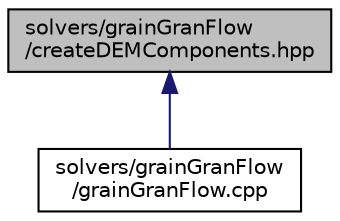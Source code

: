 digraph "solvers/grainGranFlow/createDEMComponents.hpp"
{
 // LATEX_PDF_SIZE
  edge [fontname="Helvetica",fontsize="10",labelfontname="Helvetica",labelfontsize="10"];
  node [fontname="Helvetica",fontsize="10",shape=record];
  Node1 [label="solvers/grainGranFlow\l/createDEMComponents.hpp",height=0.2,width=0.4,color="black", fillcolor="grey75", style="filled", fontcolor="black",tooltip=" "];
  Node1 -> Node2 [dir="back",color="midnightblue",fontsize="10",style="solid",fontname="Helvetica"];
  Node2 [label="solvers/grainGranFlow\l/grainGranFlow.cpp",height=0.2,width=0.4,color="black", fillcolor="white", style="filled",URL="$grainGranFlow_8cpp.html",tooltip=" "];
}
